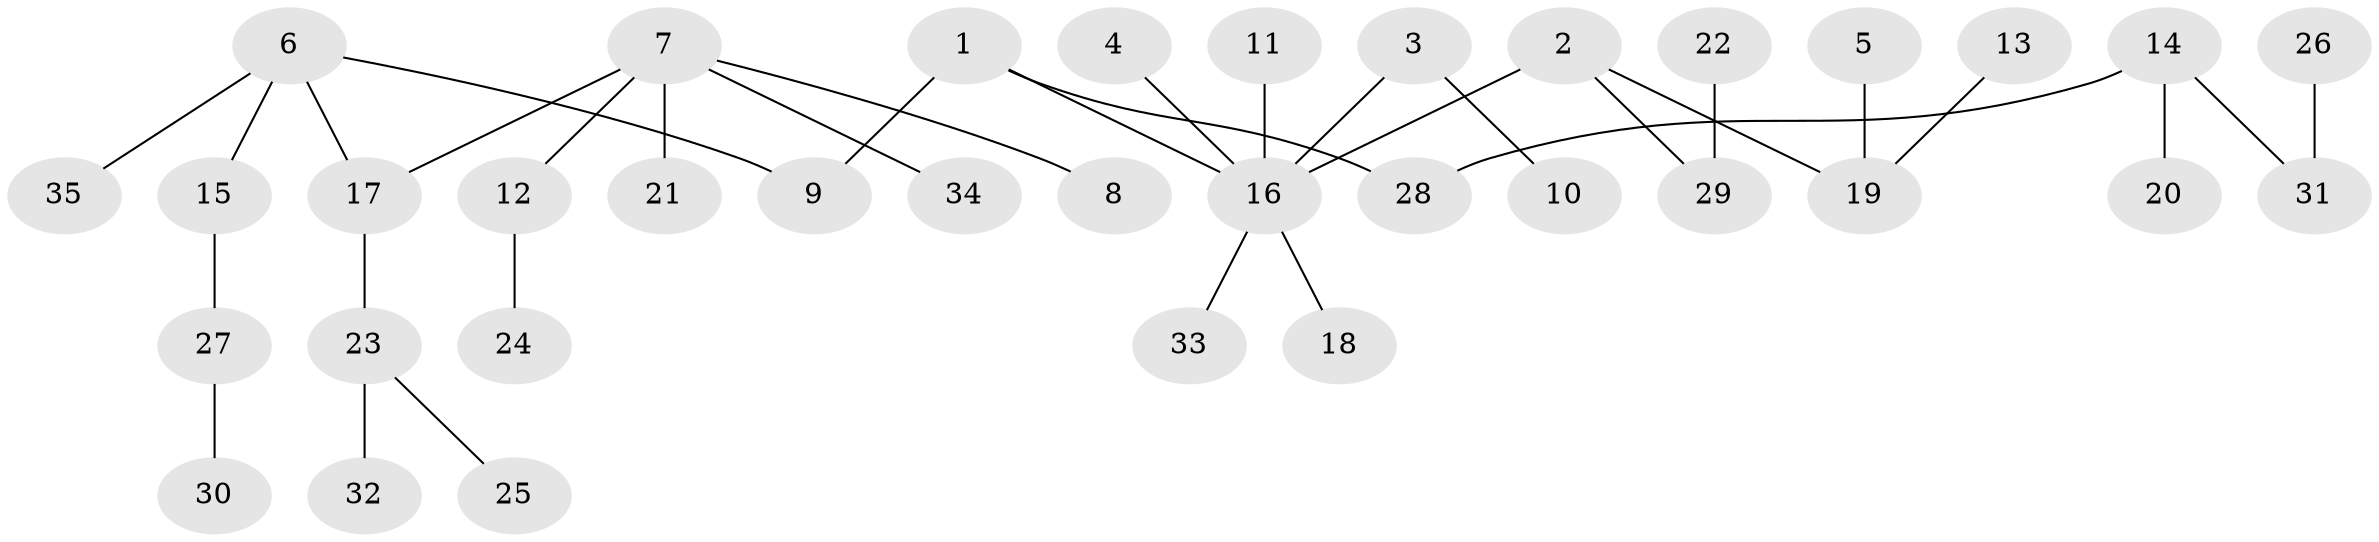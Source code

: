 // original degree distribution, {9: 0.014285714285714285, 2: 0.24285714285714285, 3: 0.11428571428571428, 1: 0.5142857142857142, 4: 0.08571428571428572, 6: 0.014285714285714285, 5: 0.014285714285714285}
// Generated by graph-tools (version 1.1) at 2025/02/03/09/25 03:02:23]
// undirected, 35 vertices, 34 edges
graph export_dot {
graph [start="1"]
  node [color=gray90,style=filled];
  1;
  2;
  3;
  4;
  5;
  6;
  7;
  8;
  9;
  10;
  11;
  12;
  13;
  14;
  15;
  16;
  17;
  18;
  19;
  20;
  21;
  22;
  23;
  24;
  25;
  26;
  27;
  28;
  29;
  30;
  31;
  32;
  33;
  34;
  35;
  1 -- 9 [weight=1.0];
  1 -- 16 [weight=1.0];
  1 -- 28 [weight=1.0];
  2 -- 16 [weight=1.0];
  2 -- 19 [weight=1.0];
  2 -- 29 [weight=1.0];
  3 -- 10 [weight=1.0];
  3 -- 16 [weight=1.0];
  4 -- 16 [weight=1.0];
  5 -- 19 [weight=1.0];
  6 -- 9 [weight=1.0];
  6 -- 15 [weight=1.0];
  6 -- 17 [weight=1.0];
  6 -- 35 [weight=1.0];
  7 -- 8 [weight=1.0];
  7 -- 12 [weight=1.0];
  7 -- 17 [weight=1.0];
  7 -- 21 [weight=1.0];
  7 -- 34 [weight=1.0];
  11 -- 16 [weight=1.0];
  12 -- 24 [weight=1.0];
  13 -- 19 [weight=1.0];
  14 -- 20 [weight=1.0];
  14 -- 28 [weight=1.0];
  14 -- 31 [weight=1.0];
  15 -- 27 [weight=1.0];
  16 -- 18 [weight=1.0];
  16 -- 33 [weight=1.0];
  17 -- 23 [weight=1.0];
  22 -- 29 [weight=1.0];
  23 -- 25 [weight=1.0];
  23 -- 32 [weight=1.0];
  26 -- 31 [weight=1.0];
  27 -- 30 [weight=1.0];
}
